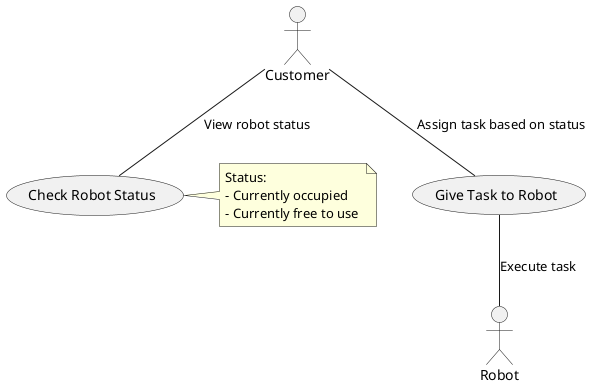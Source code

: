 @startuml

actor Customer as C
actor Robot as R

usecase Robot_status as "Check Robot Status"
usecase Give_Task as "Give Task to Robot"

C -- Robot_status: "View robot status"
C -- Give_Task: "Assign task based on status"
Give_Task -- R: "Execute task"

note right of Robot_status
    Status: 
    - Currently occupied 
    - Currently free to use 
end note 
@enduml



'As a customer, I want to be able to check 
'what each robot status so that I can send them to do tasks accordingly.